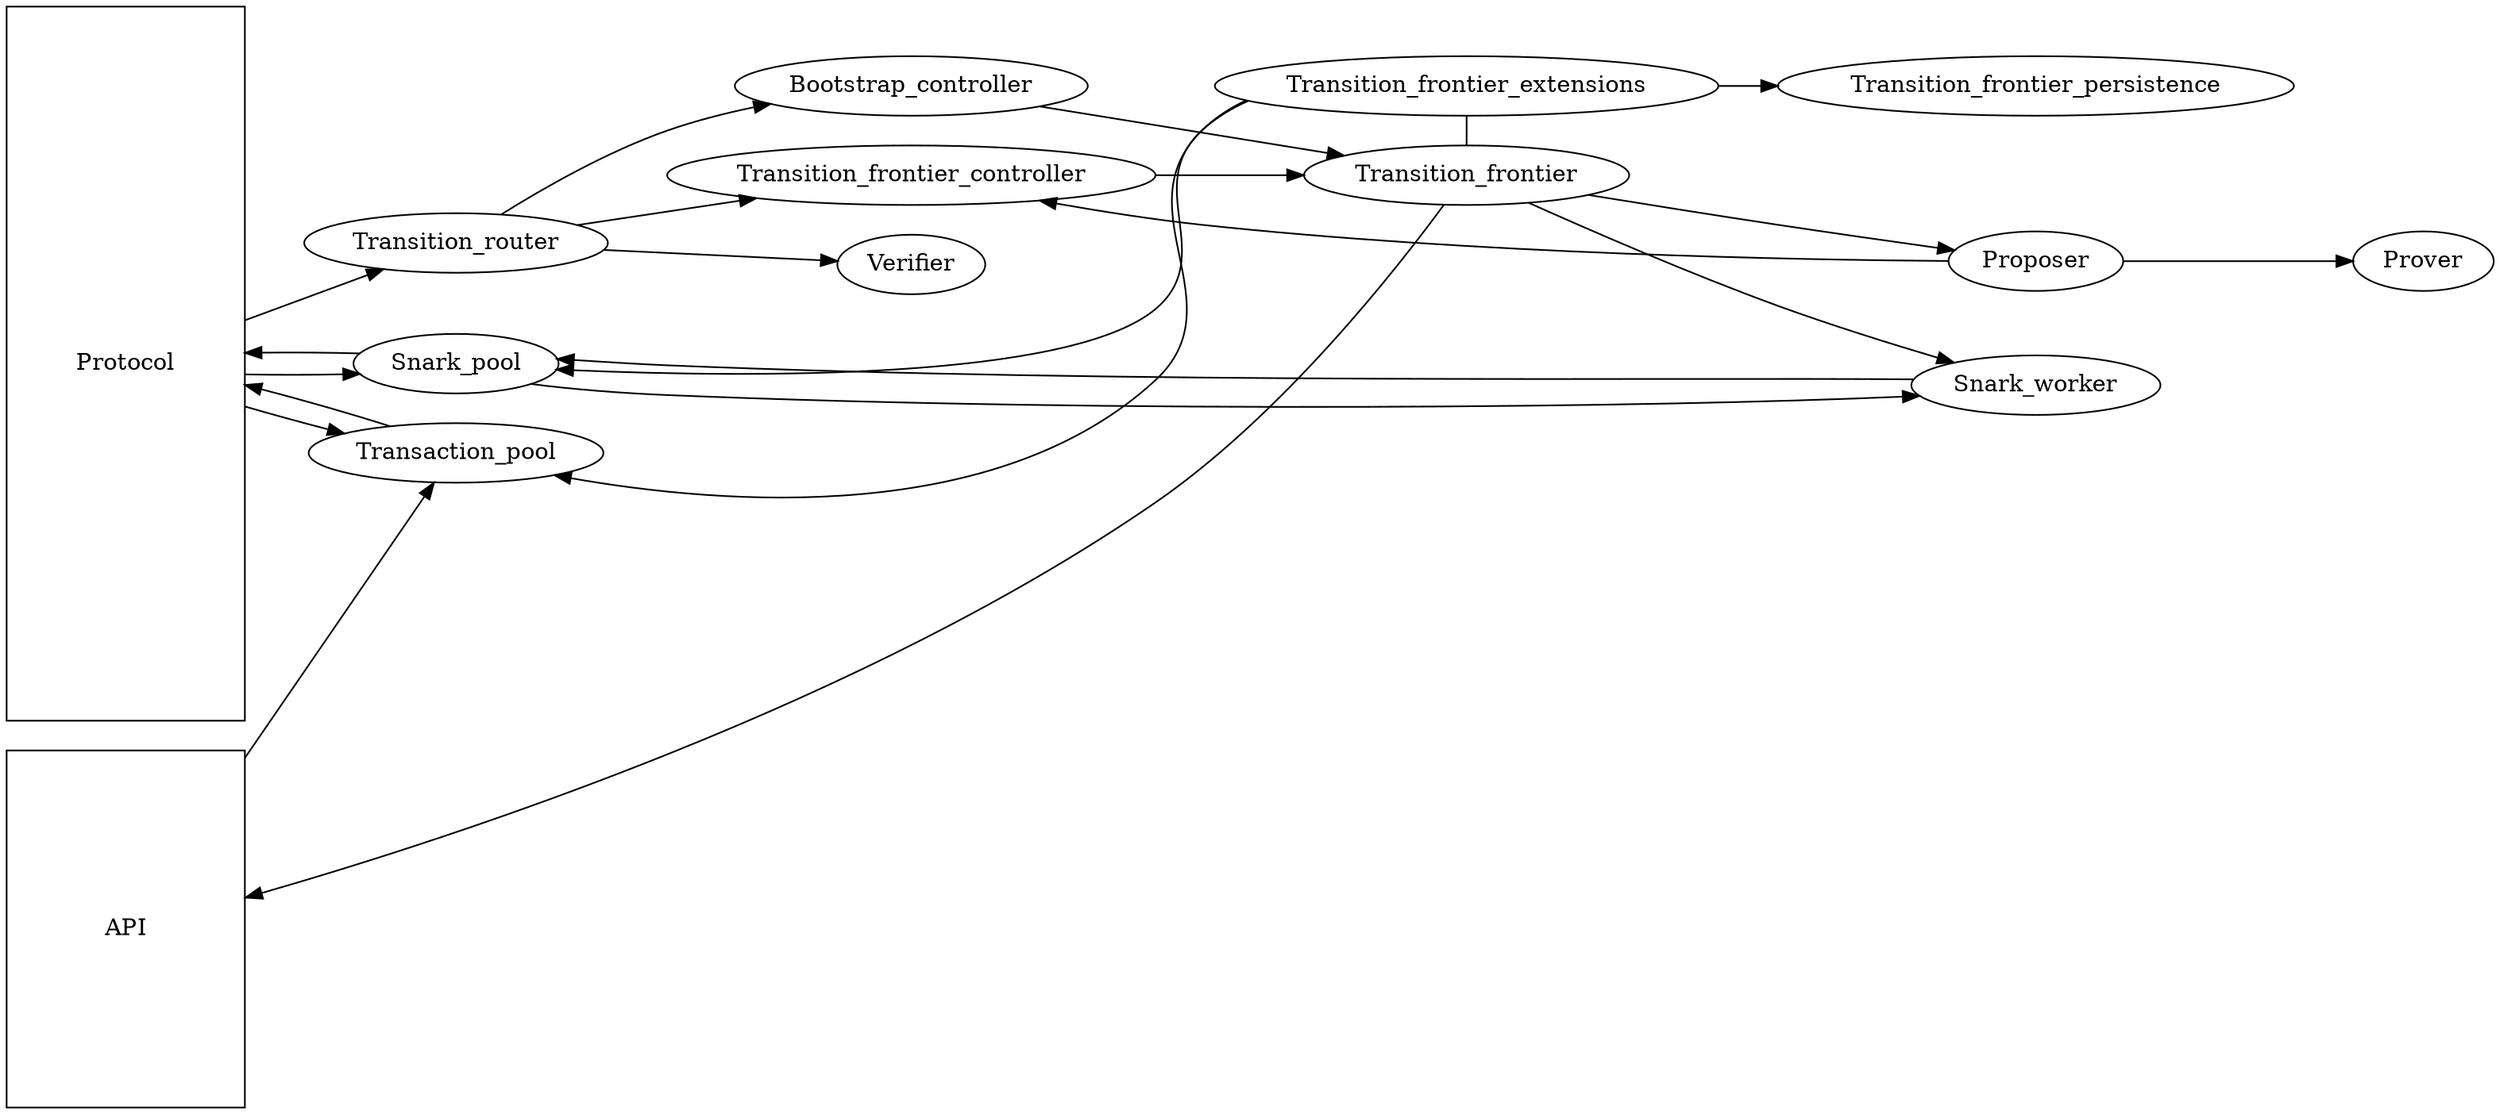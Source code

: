 digraph deamon_architecture {
  rankdir=LR;

  {
    rank=source;
    node [shape=box,width=2];
    Protocol [height=6];
    API [height=3];
  }

  {Transition_router, Bootstrap_controller, Transition_frontier_controller};
  {Transition_frontier, Transition_frontier_extensions, Transition_frontier_persistence};
  {Proposer, Snark_worker};
  {Snark_pool, Transaction_pool};
  {Verifier, Prover};

  Protocol
    -> Transition_router
    -> {Bootstrap_controller, Transition_frontier_controller}
    -> Transition_frontier
    -> Proposer;
  Proposer -> Transition_frontier_controller [constraint=false];
  Proposer -> Prover;
  Transition_router -> Verifier;

  subgraph cluster_Transition_frontier {
    style=invis;
    Transition_frontier -> Transition_frontier_extensions [dir=none,constraint=false];
    Transition_frontier_extensions -> Transition_frontier_persistence;
  }

  Protocol -> {Snark_pool, Transaction_pool} -> Protocol;
  Transition_frontier_extensions -> {Snark_pool, Transaction_pool} [constraint=false];

  Transition_frontier -> Snark_worker;
  Snark_worker -> Snark_pool [constraint=false];
  Snark_pool -> Snark_worker;

  Transition_frontier -> API [constraint=false];
  API -> Transaction_pool;
}
